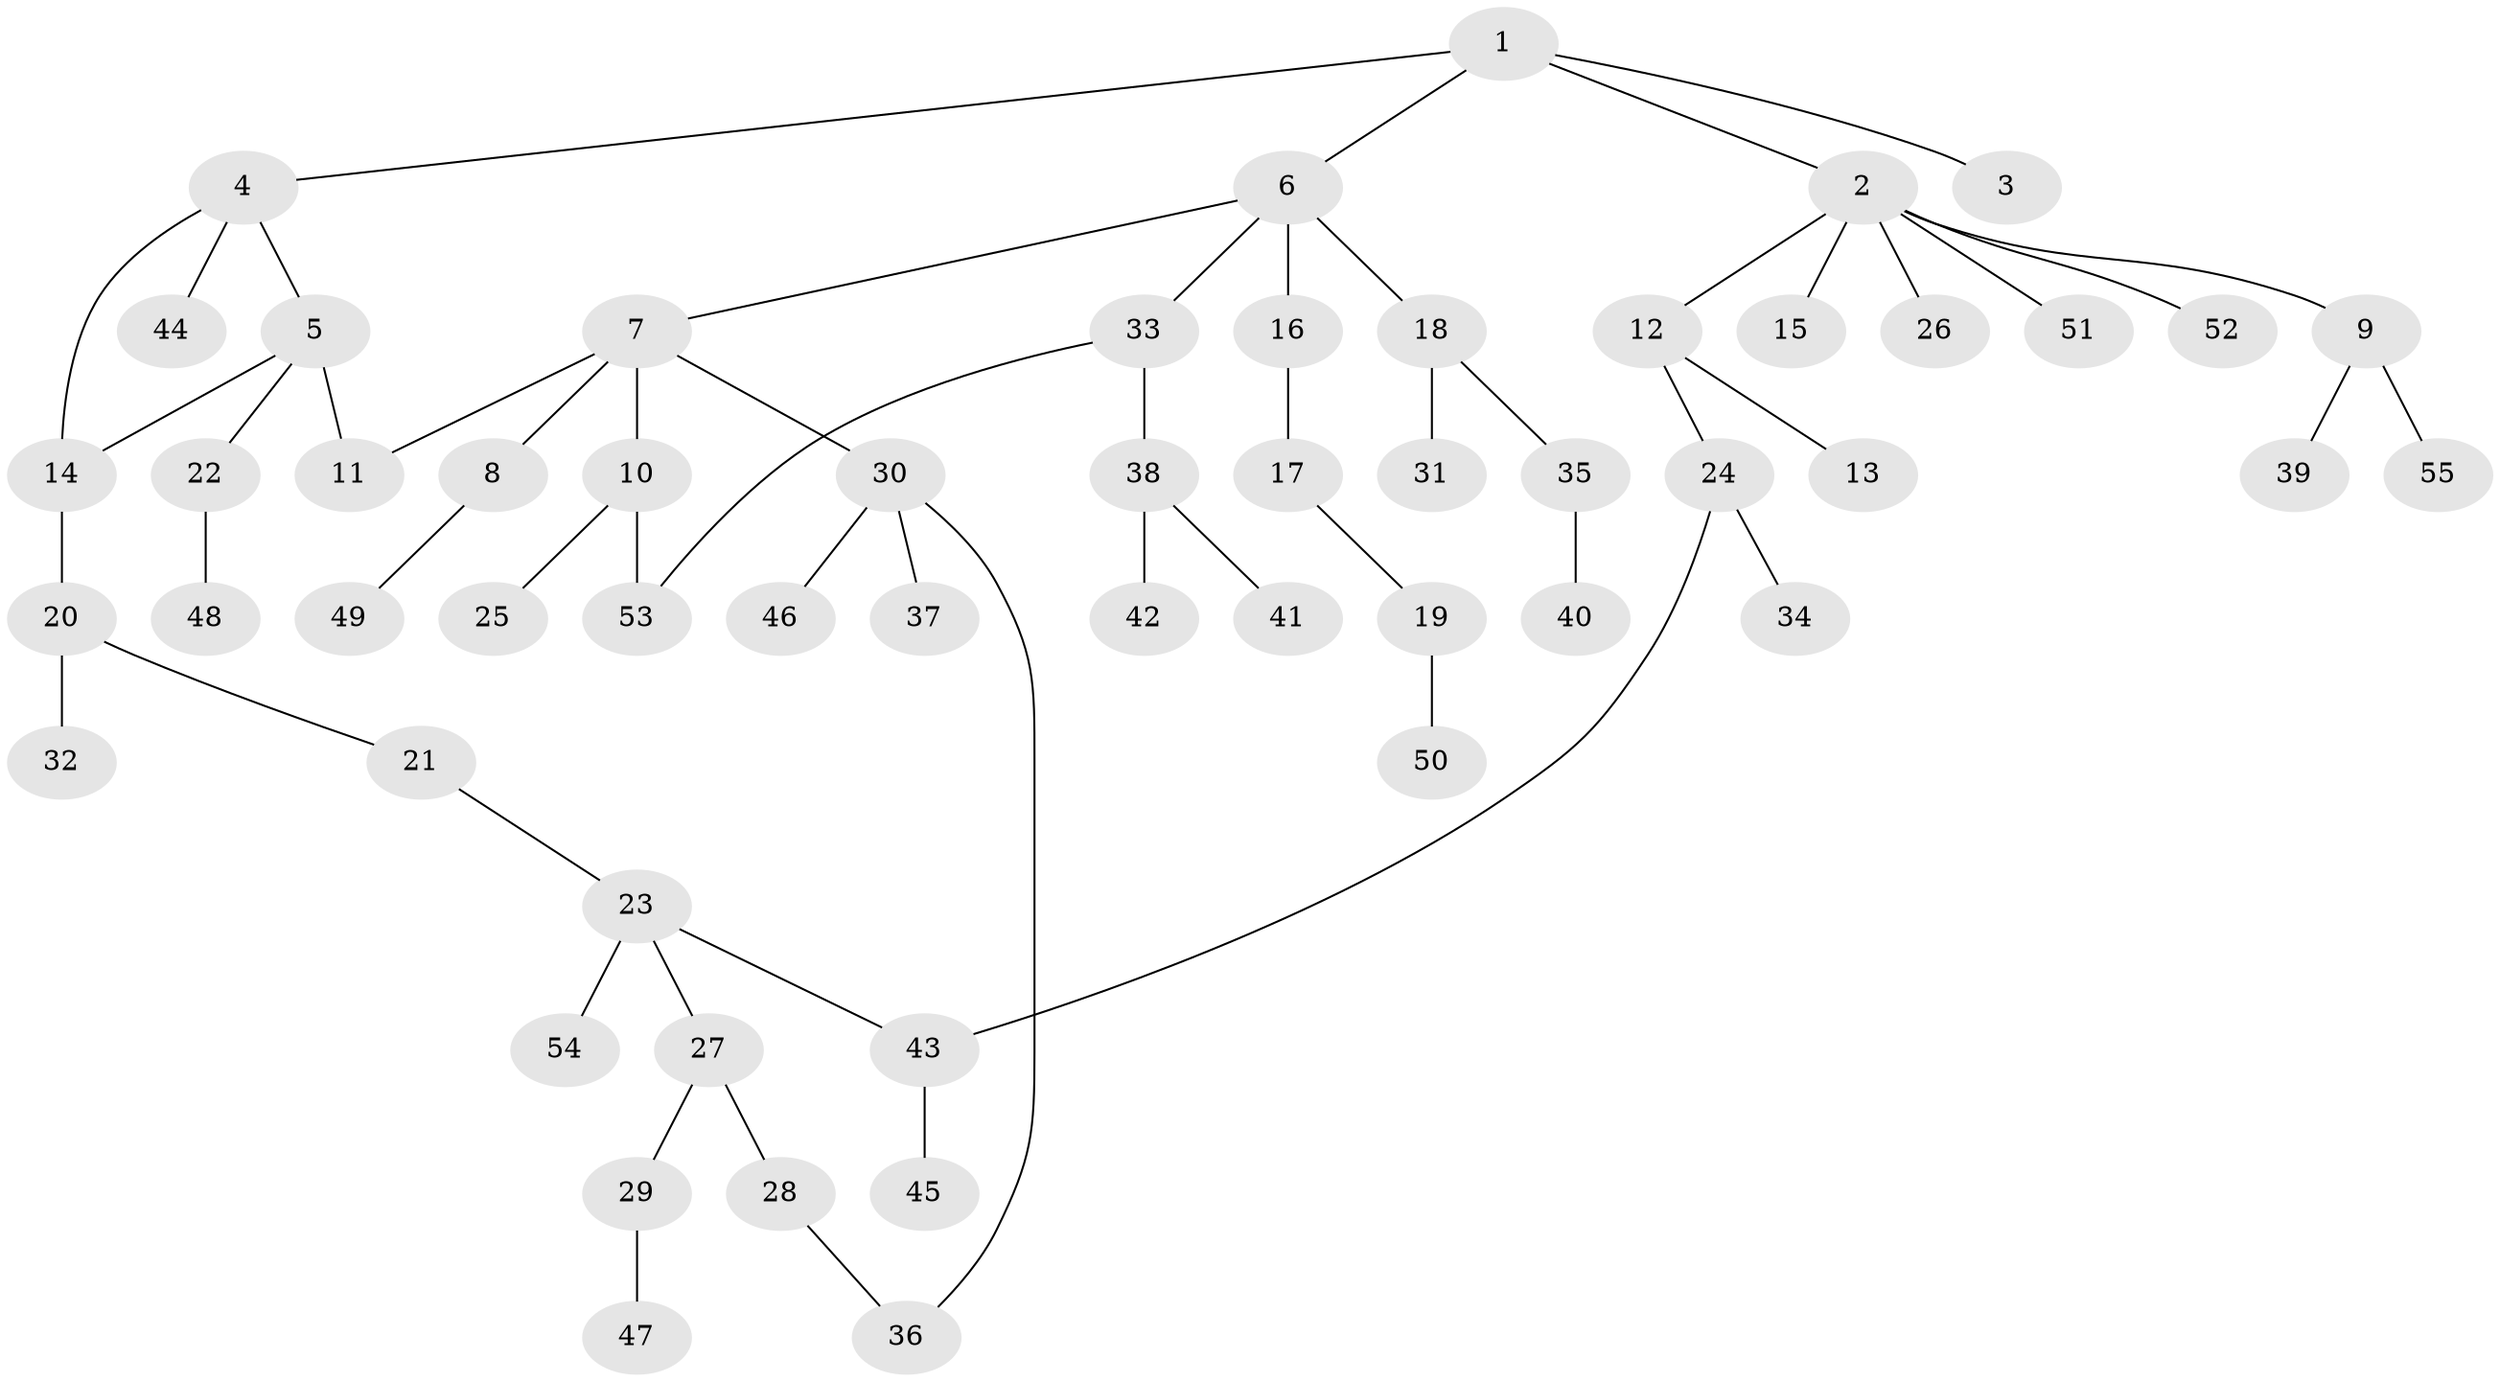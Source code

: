 // coarse degree distribution, {3: 0.14285714285714285, 8: 0.02857142857142857, 2: 0.2, 4: 0.08571428571428572, 5: 0.05714285714285714, 1: 0.4857142857142857}
// Generated by graph-tools (version 1.1) at 2025/51/02/27/25 19:51:38]
// undirected, 55 vertices, 59 edges
graph export_dot {
graph [start="1"]
  node [color=gray90,style=filled];
  1;
  2;
  3;
  4;
  5;
  6;
  7;
  8;
  9;
  10;
  11;
  12;
  13;
  14;
  15;
  16;
  17;
  18;
  19;
  20;
  21;
  22;
  23;
  24;
  25;
  26;
  27;
  28;
  29;
  30;
  31;
  32;
  33;
  34;
  35;
  36;
  37;
  38;
  39;
  40;
  41;
  42;
  43;
  44;
  45;
  46;
  47;
  48;
  49;
  50;
  51;
  52;
  53;
  54;
  55;
  1 -- 2;
  1 -- 3;
  1 -- 4;
  1 -- 6;
  2 -- 9;
  2 -- 12;
  2 -- 15;
  2 -- 26;
  2 -- 51;
  2 -- 52;
  4 -- 5;
  4 -- 14;
  4 -- 44;
  5 -- 11;
  5 -- 22;
  5 -- 14;
  6 -- 7;
  6 -- 16;
  6 -- 18;
  6 -- 33;
  7 -- 8;
  7 -- 10;
  7 -- 30;
  7 -- 11;
  8 -- 49;
  9 -- 39;
  9 -- 55;
  10 -- 25;
  10 -- 53;
  12 -- 13;
  12 -- 24;
  14 -- 20;
  16 -- 17;
  17 -- 19;
  18 -- 31;
  18 -- 35;
  19 -- 50;
  20 -- 21;
  20 -- 32;
  21 -- 23;
  22 -- 48;
  23 -- 27;
  23 -- 54;
  23 -- 43;
  24 -- 34;
  24 -- 43;
  27 -- 28;
  27 -- 29;
  28 -- 36;
  29 -- 47;
  30 -- 37;
  30 -- 46;
  30 -- 36;
  33 -- 38;
  33 -- 53;
  35 -- 40;
  38 -- 41;
  38 -- 42;
  43 -- 45;
}
